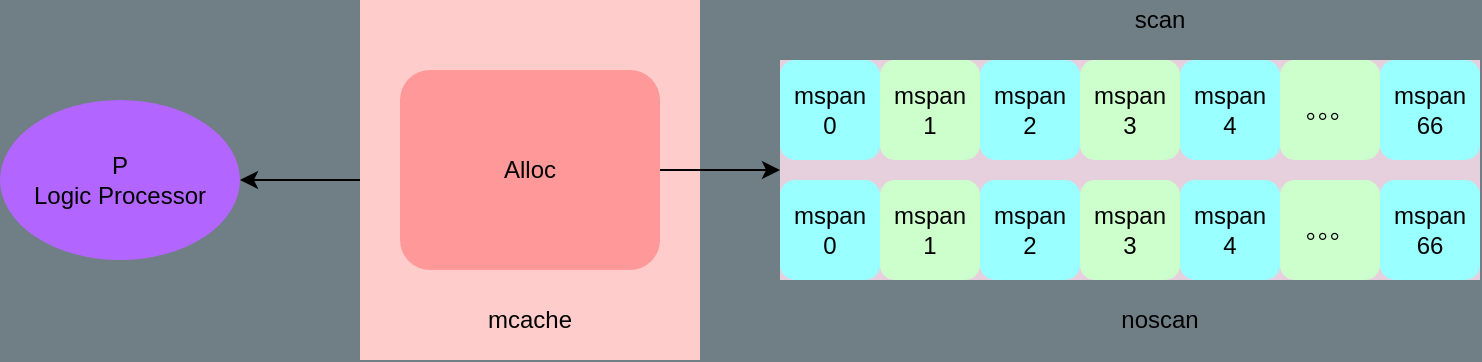 <mxfile version="13.6.9" type="device"><diagram id="VSArOQDPkqbNzoKQu4Cz" name="第 1 页"><mxGraphModel dx="782" dy="561" grid="1" gridSize="10" guides="1" tooltips="1" connect="1" arrows="1" fold="1" page="1" pageScale="1" pageWidth="1169" pageHeight="827" background="#707E86" math="0" shadow="0"><root><mxCell id="0"/><mxCell id="1" parent="0"/><mxCell id="emT9GT3U_SJYdVgVnvcV-130" value="P&lt;br&gt;Logic Processor" style="ellipse;whiteSpace=wrap;html=1;rounded=0;shadow=0;fillColor=#B266FF;strokeColor=none;" vertex="1" parent="1"><mxGeometry x="100" y="120" width="120" height="80" as="geometry"/></mxCell><mxCell id="emT9GT3U_SJYdVgVnvcV-133" style="edgeStyle=none;rounded=0;orthogonalLoop=1;jettySize=auto;html=1;entryX=1;entryY=0.5;entryDx=0;entryDy=0;shadow=0;startArrow=none;startFill=0;endArrow=classic;endFill=1;" edge="1" parent="1" source="emT9GT3U_SJYdVgVnvcV-132" target="emT9GT3U_SJYdVgVnvcV-130"><mxGeometry relative="1" as="geometry"/></mxCell><mxCell id="emT9GT3U_SJYdVgVnvcV-132" value="" style="rounded=0;whiteSpace=wrap;html=1;shadow=0;fillColor=#FFCCCC;strokeColor=none;" vertex="1" parent="1"><mxGeometry x="280" y="70" width="170" height="180" as="geometry"/></mxCell><mxCell id="emT9GT3U_SJYdVgVnvcV-155" style="edgeStyle=none;rounded=0;orthogonalLoop=1;jettySize=auto;html=1;exitX=1;exitY=0.5;exitDx=0;exitDy=0;shadow=0;startArrow=none;startFill=0;endArrow=classic;endFill=1;entryX=0;entryY=0.5;entryDx=0;entryDy=0;" edge="1" parent="1" source="emT9GT3U_SJYdVgVnvcV-134" target="emT9GT3U_SJYdVgVnvcV-136"><mxGeometry relative="1" as="geometry"><mxPoint x="480" y="155" as="targetPoint"/></mxGeometry></mxCell><mxCell id="emT9GT3U_SJYdVgVnvcV-134" value="Alloc" style="rounded=1;whiteSpace=wrap;html=1;shadow=0;fillColor=#FF9999;strokeColor=none;" vertex="1" parent="1"><mxGeometry x="300" y="105" width="130" height="100" as="geometry"/></mxCell><mxCell id="emT9GT3U_SJYdVgVnvcV-135" value="mcache" style="text;html=1;strokeColor=none;fillColor=none;align=center;verticalAlign=middle;whiteSpace=wrap;rounded=0;shadow=0;" vertex="1" parent="1"><mxGeometry x="345" y="220" width="40" height="20" as="geometry"/></mxCell><mxCell id="emT9GT3U_SJYdVgVnvcV-136" value="" style="rounded=0;whiteSpace=wrap;html=1;shadow=0;fillColor=#E6D0DE;strokeColor=none;" vertex="1" parent="1"><mxGeometry x="490" y="100" width="350" height="110" as="geometry"/></mxCell><mxCell id="emT9GT3U_SJYdVgVnvcV-137" value="mspan&lt;br&gt;0" style="rounded=1;whiteSpace=wrap;html=1;shadow=0;strokeColor=none;fillColor=#99FFFF;" vertex="1" parent="1"><mxGeometry x="490" y="100" width="50" height="50" as="geometry"/></mxCell><mxCell id="emT9GT3U_SJYdVgVnvcV-138" value="mspan&lt;br&gt;1" style="rounded=1;whiteSpace=wrap;html=1;shadow=0;strokeColor=none;fillColor=#CCFFCC;" vertex="1" parent="1"><mxGeometry x="540" y="100" width="50" height="50" as="geometry"/></mxCell><mxCell id="emT9GT3U_SJYdVgVnvcV-139" value="mspan&lt;br&gt;2" style="rounded=1;whiteSpace=wrap;html=1;shadow=0;strokeColor=none;fillColor=#99FFFF;" vertex="1" parent="1"><mxGeometry x="590" y="100" width="50" height="50" as="geometry"/></mxCell><mxCell id="emT9GT3U_SJYdVgVnvcV-140" value="mspan&lt;br&gt;3" style="rounded=1;whiteSpace=wrap;html=1;shadow=0;strokeColor=none;fillColor=#CCFFCC;" vertex="1" parent="1"><mxGeometry x="640" y="100" width="50" height="50" as="geometry"/></mxCell><mxCell id="emT9GT3U_SJYdVgVnvcV-141" value="mspan&lt;br&gt;4" style="rounded=1;whiteSpace=wrap;html=1;shadow=0;strokeColor=none;fillColor=#99FFFF;" vertex="1" parent="1"><mxGeometry x="690" y="100" width="50" height="50" as="geometry"/></mxCell><mxCell id="emT9GT3U_SJYdVgVnvcV-142" value="。。。" style="rounded=1;whiteSpace=wrap;html=1;shadow=0;strokeColor=none;fillColor=#CCFFCC;" vertex="1" parent="1"><mxGeometry x="740" y="100" width="50" height="50" as="geometry"/></mxCell><mxCell id="emT9GT3U_SJYdVgVnvcV-143" value="mspan&lt;br&gt;66" style="rounded=1;whiteSpace=wrap;html=1;shadow=0;strokeColor=none;fillColor=#99FFFF;" vertex="1" parent="1"><mxGeometry x="790" y="100" width="50" height="50" as="geometry"/></mxCell><mxCell id="emT9GT3U_SJYdVgVnvcV-145" value="mspan&lt;br&gt;0" style="rounded=1;whiteSpace=wrap;html=1;shadow=0;strokeColor=none;fillColor=#99FFFF;" vertex="1" parent="1"><mxGeometry x="490" y="160" width="50" height="50" as="geometry"/></mxCell><mxCell id="emT9GT3U_SJYdVgVnvcV-146" value="mspan&lt;br&gt;1" style="rounded=1;whiteSpace=wrap;html=1;shadow=0;strokeColor=none;fillColor=#CCFFCC;" vertex="1" parent="1"><mxGeometry x="540" y="160" width="50" height="50" as="geometry"/></mxCell><mxCell id="emT9GT3U_SJYdVgVnvcV-147" value="mspan&lt;br&gt;2" style="rounded=1;whiteSpace=wrap;html=1;shadow=0;strokeColor=none;fillColor=#99FFFF;" vertex="1" parent="1"><mxGeometry x="590" y="160" width="50" height="50" as="geometry"/></mxCell><mxCell id="emT9GT3U_SJYdVgVnvcV-148" value="mspan&lt;br&gt;3" style="rounded=1;whiteSpace=wrap;html=1;shadow=0;strokeColor=none;fillColor=#CCFFCC;" vertex="1" parent="1"><mxGeometry x="640" y="160" width="50" height="50" as="geometry"/></mxCell><mxCell id="emT9GT3U_SJYdVgVnvcV-149" value="mspan&lt;br&gt;4" style="rounded=1;whiteSpace=wrap;html=1;shadow=0;strokeColor=none;fillColor=#99FFFF;" vertex="1" parent="1"><mxGeometry x="690" y="160" width="50" height="50" as="geometry"/></mxCell><mxCell id="emT9GT3U_SJYdVgVnvcV-150" value="。。。" style="rounded=1;whiteSpace=wrap;html=1;shadow=0;strokeColor=none;fillColor=#CCFFCC;" vertex="1" parent="1"><mxGeometry x="740" y="160" width="50" height="50" as="geometry"/></mxCell><mxCell id="emT9GT3U_SJYdVgVnvcV-151" value="mspan&lt;br&gt;66" style="rounded=1;whiteSpace=wrap;html=1;shadow=0;strokeColor=none;fillColor=#99FFFF;" vertex="1" parent="1"><mxGeometry x="790" y="160" width="50" height="50" as="geometry"/></mxCell><mxCell id="emT9GT3U_SJYdVgVnvcV-152" value="scan" style="text;html=1;strokeColor=none;fillColor=none;align=center;verticalAlign=middle;whiteSpace=wrap;rounded=0;shadow=0;" vertex="1" parent="1"><mxGeometry x="660" y="70" width="40" height="20" as="geometry"/></mxCell><mxCell id="emT9GT3U_SJYdVgVnvcV-153" value="noscan" style="text;html=1;strokeColor=none;fillColor=none;align=center;verticalAlign=middle;whiteSpace=wrap;rounded=0;shadow=0;" vertex="1" parent="1"><mxGeometry x="660" y="220" width="40" height="20" as="geometry"/></mxCell></root></mxGraphModel></diagram></mxfile>